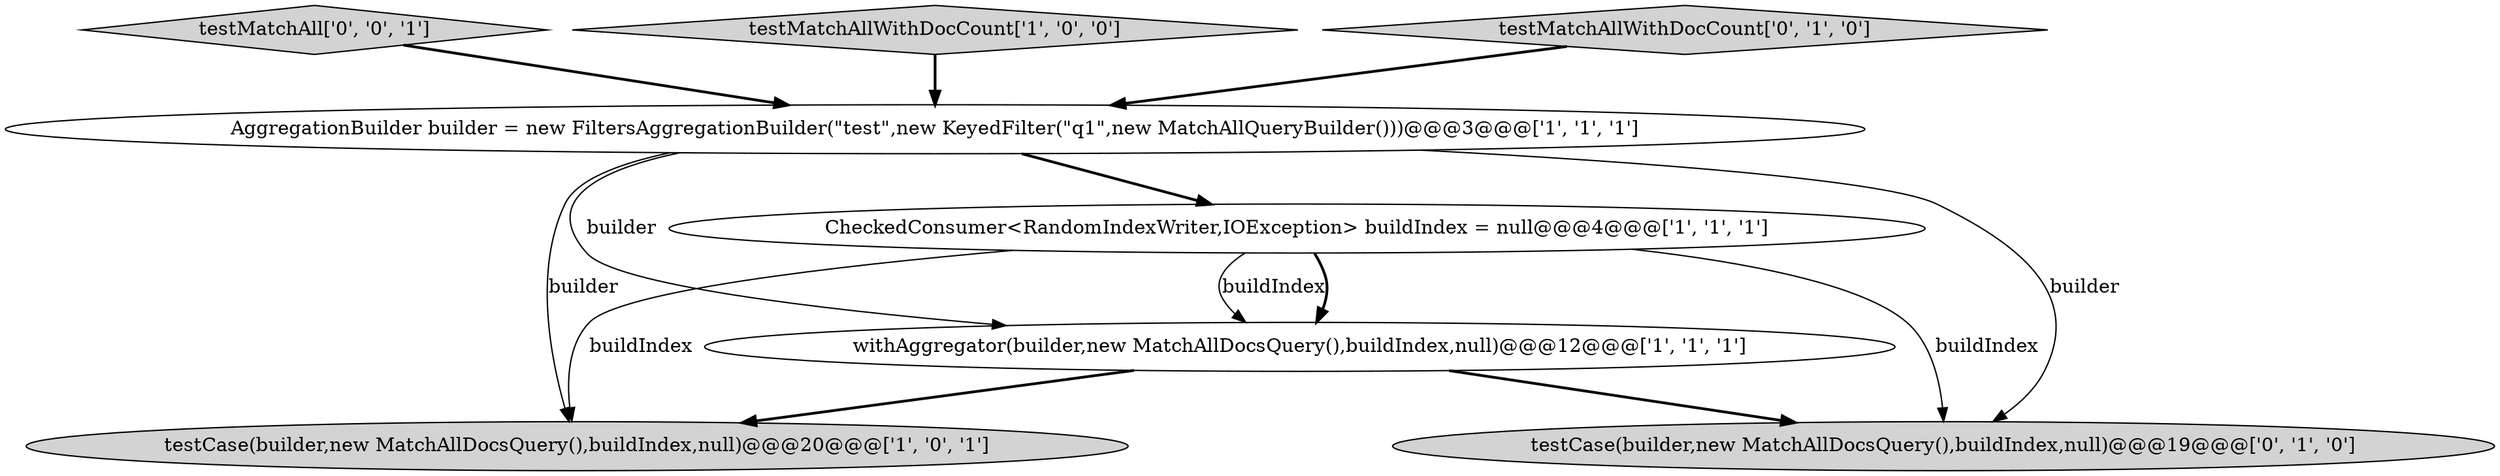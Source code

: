 digraph {
4 [style = filled, label = "AggregationBuilder builder = new FiltersAggregationBuilder(\"test\",new KeyedFilter(\"q1\",new MatchAllQueryBuilder()))@@@3@@@['1', '1', '1']", fillcolor = white, shape = ellipse image = "AAA0AAABBB1BBB"];
7 [style = filled, label = "testMatchAll['0', '0', '1']", fillcolor = lightgray, shape = diamond image = "AAA0AAABBB3BBB"];
3 [style = filled, label = "testMatchAllWithDocCount['1', '0', '0']", fillcolor = lightgray, shape = diamond image = "AAA0AAABBB1BBB"];
1 [style = filled, label = "withAggregator(builder,new MatchAllDocsQuery(),buildIndex,null)@@@12@@@['1', '1', '1']", fillcolor = white, shape = ellipse image = "AAA0AAABBB1BBB"];
2 [style = filled, label = "testCase(builder,new MatchAllDocsQuery(),buildIndex,null)@@@20@@@['1', '0', '1']", fillcolor = lightgray, shape = ellipse image = "AAA0AAABBB1BBB"];
6 [style = filled, label = "testMatchAllWithDocCount['0', '1', '0']", fillcolor = lightgray, shape = diamond image = "AAA0AAABBB2BBB"];
0 [style = filled, label = "CheckedConsumer<RandomIndexWriter,IOException> buildIndex = null@@@4@@@['1', '1', '1']", fillcolor = white, shape = ellipse image = "AAA0AAABBB1BBB"];
5 [style = filled, label = "testCase(builder,new MatchAllDocsQuery(),buildIndex,null)@@@19@@@['0', '1', '0']", fillcolor = lightgray, shape = ellipse image = "AAA0AAABBB2BBB"];
4->5 [style = solid, label="builder"];
4->2 [style = solid, label="builder"];
0->2 [style = solid, label="buildIndex"];
0->1 [style = solid, label="buildIndex"];
4->1 [style = solid, label="builder"];
0->5 [style = solid, label="buildIndex"];
7->4 [style = bold, label=""];
6->4 [style = bold, label=""];
1->2 [style = bold, label=""];
3->4 [style = bold, label=""];
0->1 [style = bold, label=""];
4->0 [style = bold, label=""];
1->5 [style = bold, label=""];
}
